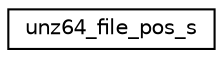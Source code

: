 digraph "类继承关系图"
{
  edge [fontname="Helvetica",fontsize="10",labelfontname="Helvetica",labelfontsize="10"];
  node [fontname="Helvetica",fontsize="10",shape=record];
  rankdir="LR";
  Node0 [label="unz64_file_pos_s",height=0.2,width=0.4,color="black", fillcolor="white", style="filled",URL="$structunz64__file__pos__s.html"];
}

